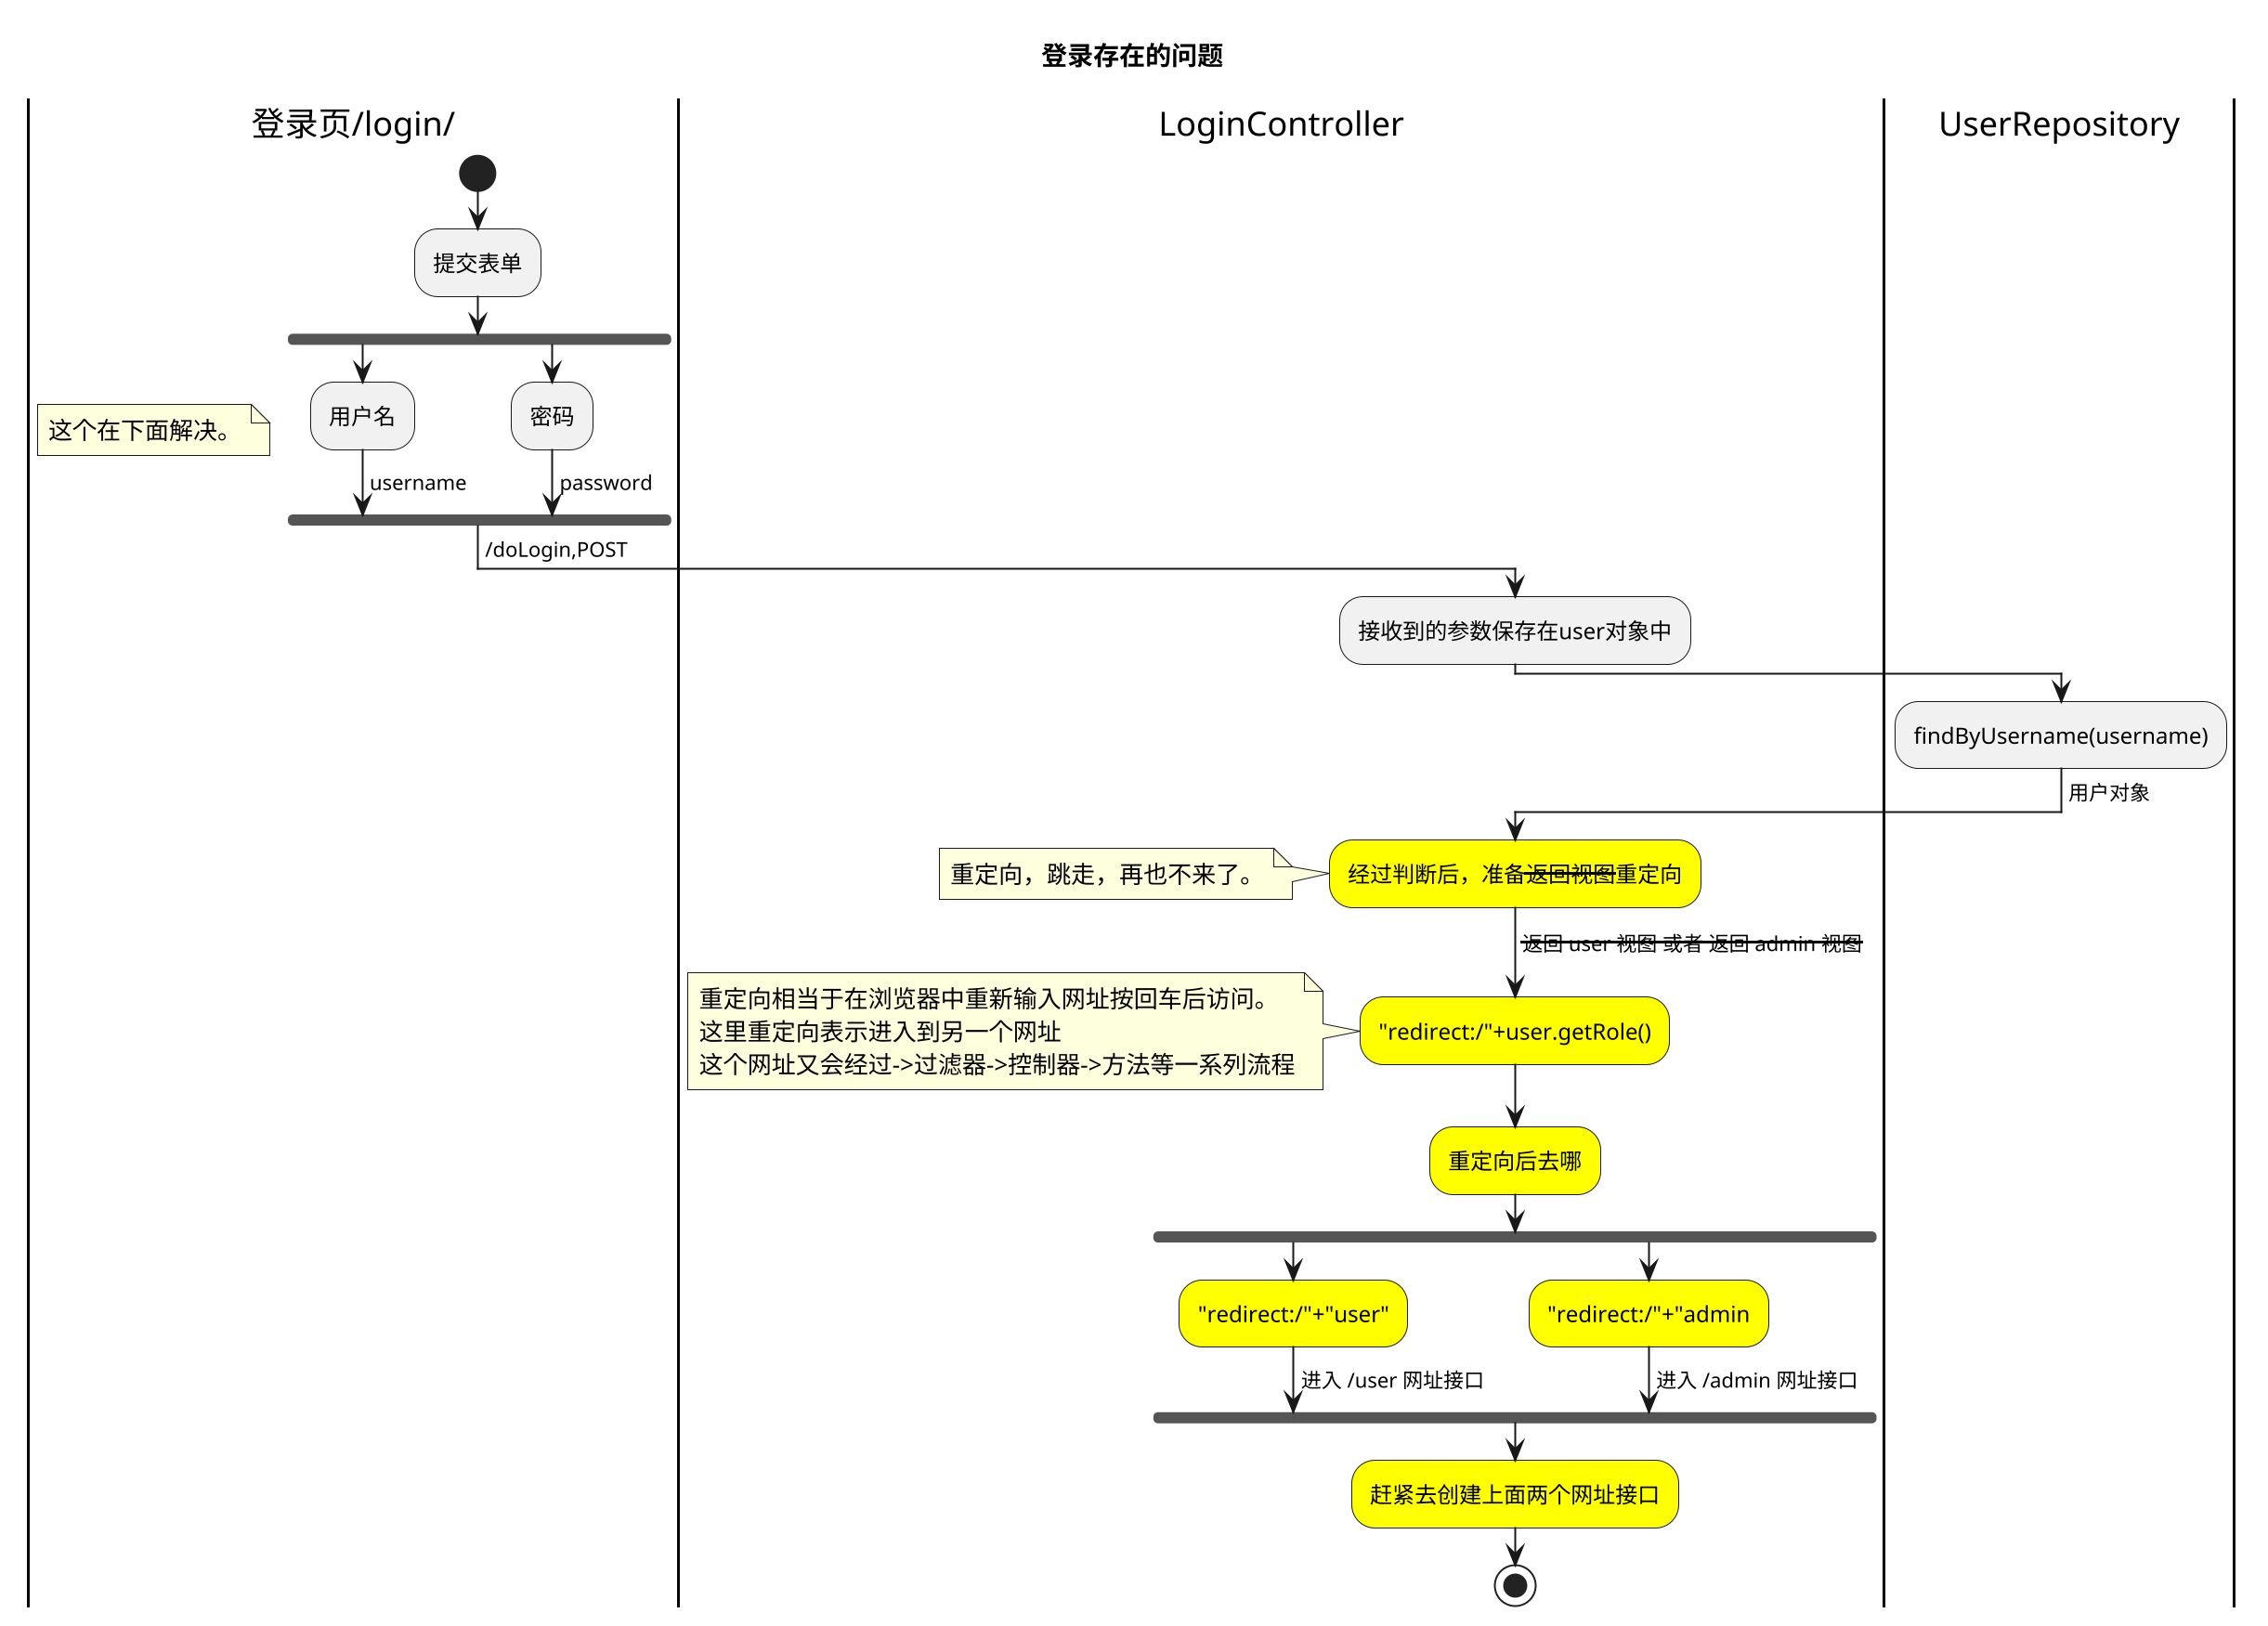 @startuml
scale 2
title 登录存在的问题
|登录页/login/|
start
:提交表单;
fork
:用户名;
->username;
fork again
:密码;
->password;
end fork

    ->/doLogin,POST;
    note left
    这个在下面解决。
    end note
    |LoginController|
    :接收到的参数保存在user对象中;

        |UserRepository|
        :findByUsername(username);
        ->用户对象;

    |LoginController|
    #FF0:经过判断后，准备<s>返回视图</s>重定向;
    -><s>返回 user 视图 或者 返回 admin 视图</s>;
    note left:重定向，跳走，再也不来了。
    #FF0:"redirect:/"+user.getRole();
    note left
        重定向相当于在浏览器中重新输入网址按回车后访问。
        这里重定向表示进入到另一个网址
        这个网址又会经过->过滤器->控制器->方法等一系列流程
    end note
    #FF0:重定向后去哪;
    fork
    #FF0:"redirect:/"+"user";
    ->进入 /user 网址接口;
    fork again
    #FF0:"redirect:/"+"admin;
    ->进入 /admin 网址接口;
    end fork
    #FF0:赶紧去创建上面两个网址接口;
stop
@enduml